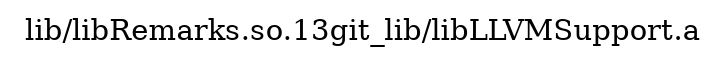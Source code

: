 digraph "lib/libRemarks.so.13git_lib/libLLVMSupport.a" {
	label="lib/libRemarks.so.13git_lib/libLLVMSupport.a";
	rankdir=LR;

}

